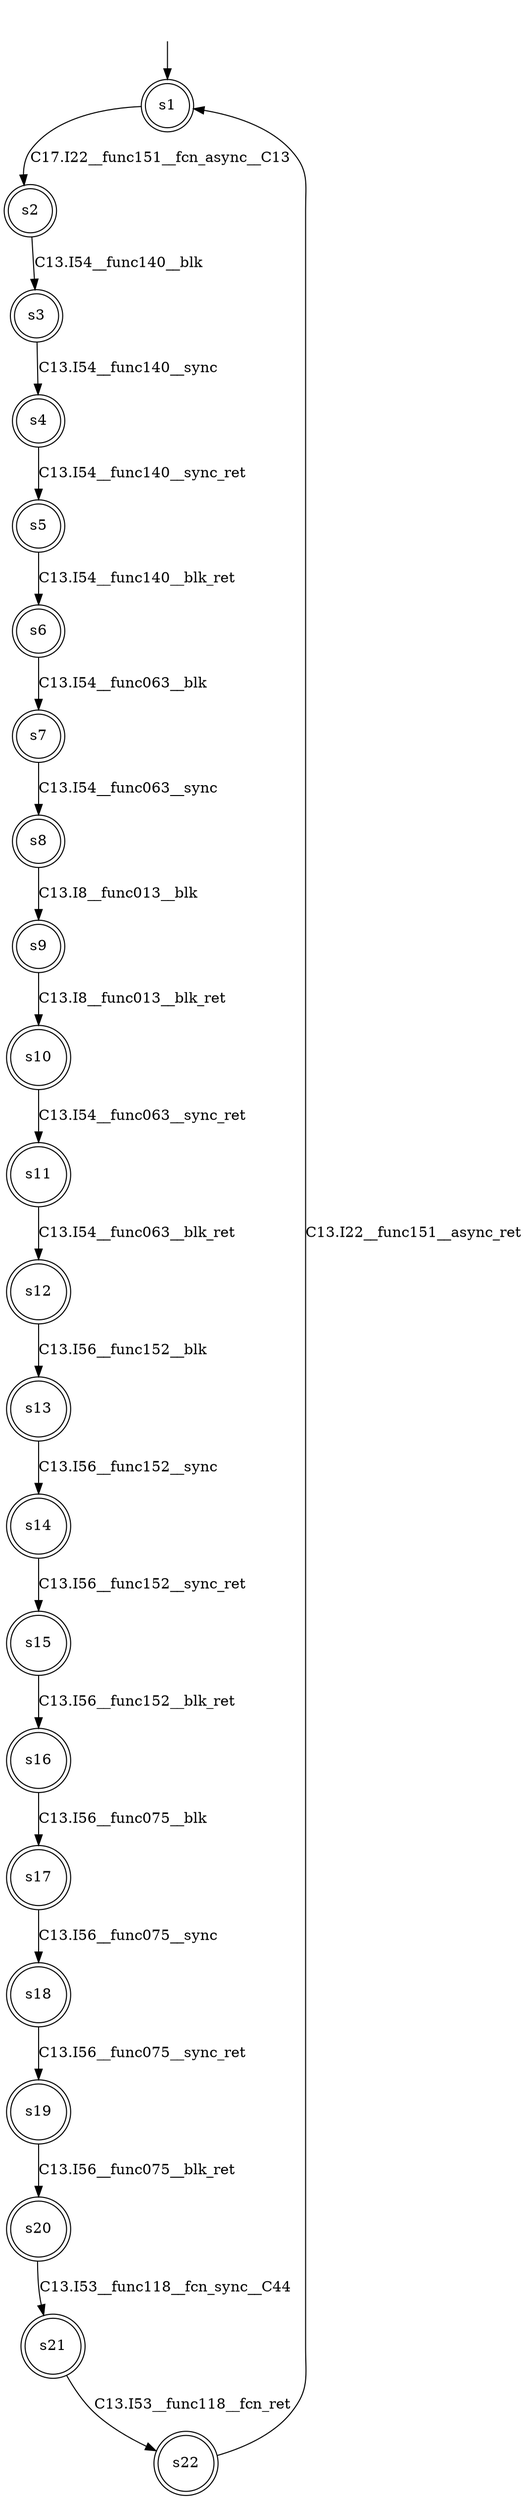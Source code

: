 digraph automaton {
	1 [label=<s1> shape="doublecircle"];
	2 [label=<s2> shape="doublecircle"];
	3 [label=<s3> shape="doublecircle"];
	4 [label=<s4> shape="doublecircle"];
	5 [label=<s5> shape="doublecircle"];
	6 [label=<s6> shape="doublecircle"];
	7 [label=<s7> shape="doublecircle"];
	8 [label=<s8> shape="doublecircle"];
	9 [label=<s9> shape="doublecircle"];
	10 [label=<s10> shape="doublecircle"];
	11 [label=<s11> shape="doublecircle"];
	12 [label=<s12> shape="doublecircle"];
	13 [label=<s13> shape="doublecircle"];
	14 [label=<s14> shape="doublecircle"];
	15 [label=<s15> shape="doublecircle"];
	16 [label=<s16> shape="doublecircle"];
	17 [label=<s17> shape="doublecircle"];
	18 [label=<s18> shape="doublecircle"];
	19 [label=<s19> shape="doublecircle"];
	20 [label=<s20> shape="doublecircle"];
	21 [label=<s21> shape="doublecircle"];
	22 [label=<s22> shape="doublecircle"];
	__init1 [label=<> shape="none"];
	__init1 -> 1;
	1 -> 2 [label=<C17.I22__func151__fcn_async__C13> id="1-0-2"];
	2 -> 3 [label=<C13.I54__func140__blk> id="2-0-3"];
	3 -> 4 [label=<C13.I54__func140__sync> id="3-0-4"];
	4 -> 5 [label=<C13.I54__func140__sync_ret> id="4-0-5"];
	5 -> 6 [label=<C13.I54__func140__blk_ret> id="5-0-6"];
	6 -> 7 [label=<C13.I54__func063__blk> id="6-0-7"];
	7 -> 8 [label=<C13.I54__func063__sync> id="7-0-8"];
	8 -> 9 [label=<C13.I8__func013__blk> id="8-0-9"];
	9 -> 10 [label=<C13.I8__func013__blk_ret> id="9-0-10"];
	10 -> 11 [label=<C13.I54__func063__sync_ret> id="10-0-11"];
	11 -> 12 [label=<C13.I54__func063__blk_ret> id="11-0-12"];
	12 -> 13 [label=<C13.I56__func152__blk> id="12-0-13"];
	13 -> 14 [label=<C13.I56__func152__sync> id="13-0-14"];
	14 -> 15 [label=<C13.I56__func152__sync_ret> id="14-0-15"];
	15 -> 16 [label=<C13.I56__func152__blk_ret> id="15-0-16"];
	16 -> 17 [label=<C13.I56__func075__blk> id="16-0-17"];
	17 -> 18 [label=<C13.I56__func075__sync> id="17-0-18"];
	18 -> 19 [label=<C13.I56__func075__sync_ret> id="18-0-19"];
	19 -> 20 [label=<C13.I56__func075__blk_ret> id="19-0-20"];
	20 -> 21 [label=<C13.I53__func118__fcn_sync__C44> id="20-0-21"];
	21 -> 22 [label=<C13.I53__func118__fcn_ret> id="21-0-22"];
	22 -> 1 [label=<C13.I22__func151__async_ret> id="22-0-1"];
}
